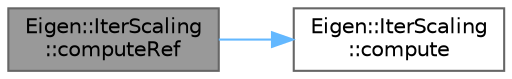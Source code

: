digraph "Eigen::IterScaling::computeRef"
{
 // LATEX_PDF_SIZE
  bgcolor="transparent";
  edge [fontname=Helvetica,fontsize=10,labelfontname=Helvetica,labelfontsize=10];
  node [fontname=Helvetica,fontsize=10,shape=box,height=0.2,width=0.4];
  rankdir="LR";
  Node1 [id="Node000001",label="Eigen::IterScaling\l::computeRef",height=0.2,width=0.4,color="gray40", fillcolor="grey60", style="filled", fontcolor="black",tooltip=" "];
  Node1 -> Node2 [id="edge1_Node000001_Node000002",color="steelblue1",style="solid",tooltip=" "];
  Node2 [id="Node000002",label="Eigen::IterScaling\l::compute",height=0.2,width=0.4,color="grey40", fillcolor="white", style="filled",URL="$class_eigen_1_1_iter_scaling.html#a6a76754399fd004b3ac6011e272ffb71",tooltip=" "];
}
